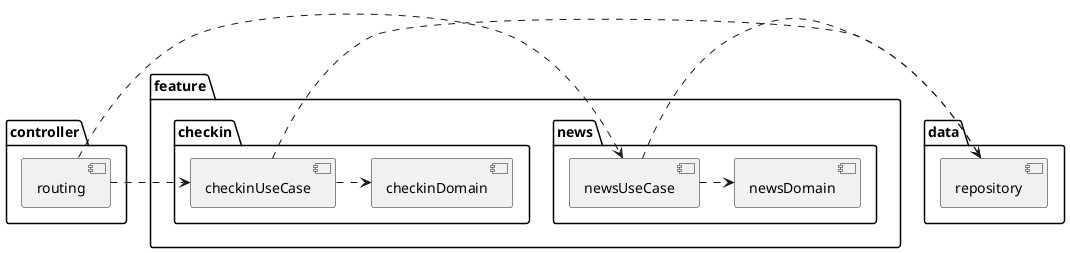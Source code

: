 @startuml

package data {
    [repository]
}

package feature {
    package news {
        [newsDomain]
        [newsUseCase]
    }

    package checkin {
        [checkinDomain]
        [checkinUseCase]
    }
}

package controller {
    [routing]
}

[routing].>newsUseCase
[routing].>checkinUseCase

[newsUseCase].>[newsDomain]
[checkinUseCase].>[checkinDomain]
[newsUseCase].>[repository]
[checkinUseCase].>[repository]

@enduml